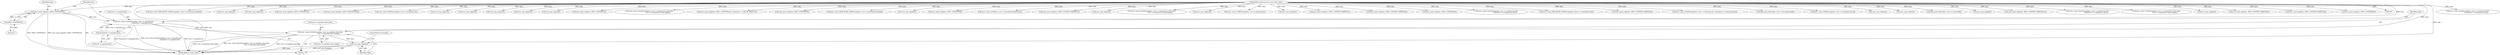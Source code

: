 digraph "1_samba_530d50a1abdcdf4d1775652d4c456c1274d83d8d_1@pointer" {
"1000209" [label="(Call,asn1_write_OctetString(data, tree->u.equality.value.data,\n                                     tree->u.equality.value.length))"];
"1000192" [label="(Call,asn1_write_OctetString(data, tree->u.equality.attr,\n                                     strlen(tree->u.equality.attr)))"];
"1000188" [label="(Call,asn1_push_tag(data, ASN1_CONTEXT(3)))"];
"1000108" [label="(MethodParameterIn,struct asn1_data *data)"];
"1000190" [label="(Call,ASN1_CONTEXT(3))"];
"1000201" [label="(Call,strlen(tree->u.equality.attr))"];
"1000229" [label="(Call,asn1_pop_tag(data))"];
"1000209" [label="(Call,asn1_write_OctetString(data, tree->u.equality.value.data,\n                                     tree->u.equality.value.length))"];
"1000493" [label="(Call,asn1_write_OctetString(data, tree->u.comparison.attr,\n                                     strlen(tree->u.comparison.attr)))"];
"1000116" [label="(Block,)"];
"1000294" [label="(Call,asn1_write_DATA_BLOB_LDAPString(data, tree->u.substring.chunks[i]))"];
"1000190" [label="(Call,ASN1_CONTEXT(3))"];
"1000560" [label="(Call,asn1_pop_tag(data))"];
"1000194" [label="(Call,tree->u.equality.attr)"];
"1000464" [label="(Call,asn1_pop_tag(data))"];
"1000192" [label="(Call,asn1_write_OctetString(data, tree->u.equality.attr,\n                                     strlen(tree->u.equality.attr)))"];
"1000378" [label="(Call,asn1_push_tag(data, ASN1_CONTEXT(5)))"];
"1000254" [label="(Call,asn1_push_tag(data, ASN1_SEQUENCE(0)))"];
"1000575" [label="(Call,asn1_write_LDAPString(data, tree->u.extended.attr))"];
"1000372" [label="(Call,asn1_pop_tag(data))"];
"1000220" [label="(Call,tree->u.equality.value.length)"];
"1000584" [label="(Call,asn1_pop_tag(data))"];
"1000600" [label="(Call,asn1_pop_tag(data))"];
"1000184" [label="(Call,asn1_pop_tag(data))"];
"1000210" [label="(Identifier,data)"];
"1000368" [label="(Call,asn1_pop_tag(data))"];
"1000166" [label="(Call,asn1_push_tag(data, ASN1_CONTEXT(2)))"];
"1000399" [label="(Call,asn1_write_OctetString(data, tree->u.comparison.value.data,\n                                     tree->u.comparison.value.length))"];
"1000119" [label="(Call,asn1_push_tag(data, ASN1_CONTEXT(tree->operation==LDB_OP_AND?0:1)))"];
"1000230" [label="(Identifier,data)"];
"1000534" [label="(Call,asn1_push_tag(data, ASN1_CONTEXT(9)))"];
"1000191" [label="(Literal,3)"];
"1000357" [label="(Call,asn1_write_DATA_BLOB_LDAPString(data, tree->u.substring.chunks[i]))"];
"1000162" [label="(Call,asn1_pop_tag(data))"];
"1000489" [label="(Call,asn1_push_tag(data, ASN1_CONTEXT(8)))"];
"1000211" [label="(Call,tree->u.equality.value.data)"];
"1000606" [label="(Call,asn1_write_uint8(data, tree->u.extended.dnAttributes))"];
"1000547" [label="(Call,asn1_push_tag(data, ASN1_CONTEXT_SIMPLE(1)))"];
"1000108" [label="(MethodParameterIn,struct asn1_data *data)"];
"1000419" [label="(Call,asn1_pop_tag(data))"];
"1000510" [label="(Call,asn1_write_OctetString(data, tree->u.comparison.value.data,\n                                     tree->u.comparison.value.length))"];
"1000615" [label="(Call,asn1_pop_tag(data))"];
"1000229" [label="(Call,asn1_pop_tag(data))"];
"1000472" [label="(Call,asn1_write_LDAPString(data, tree->u.present.attr))"];
"1000201" [label="(Call,strlen(tree->u.equality.attr))"];
"1000374" [label="(Call,asn1_pop_tag(data))"];
"1000468" [label="(Call,asn1_push_tag(data, ASN1_CONTEXT_SIMPLE(7)))"];
"1000571" [label="(Call,asn1_push_tag(data, ASN1_CONTEXT_SIMPLE(2)))"];
"1000189" [label="(Identifier,data)"];
"1000233" [label="(Call,asn1_push_tag(data, ASN1_CONTEXT(4)))"];
"1000382" [label="(Call,asn1_write_OctetString(data, tree->u.comparison.attr,\n                                     strlen(tree->u.comparison.attr)))"];
"1000590" [label="(Call,asn1_write_DATA_BLOB_LDAPString(data, &tree->u.extended.value))"];
"1000290" [label="(Call,asn1_push_tag(data, ASN1_CONTEXT_SIMPLE(0)))"];
"1000231" [label="(ControlStructure,break;)"];
"1000237" [label="(Call,asn1_write_OctetString(data, tree->u.substring.attr, strlen(tree->u.substring.attr)))"];
"1000148" [label="(Call,ldap_push_filter(data, tree->u.list.elements[i]))"];
"1000551" [label="(Call,asn1_write_LDAPString(data, tree->u.extended.rule_id))"];
"1000530" [label="(Call,asn1_pop_tag(data))"];
"1000617" [label="(Call,asn1_pop_tag(data))"];
"1000188" [label="(Call,asn1_push_tag(data, ASN1_CONTEXT(3)))"];
"1000172" [label="(Call,ldap_push_filter(data, tree->u.isnot.child))"];
"1000305" [label="(Call,asn1_pop_tag(data))"];
"1000353" [label="(Call,asn1_push_tag(data, ASN1_CONTEXT_SIMPLE(ctx)))"];
"1000427" [label="(Call,asn1_write_OctetString(data, tree->u.comparison.attr,\n                                     strlen(tree->u.comparison.attr)))"];
"1000444" [label="(Call,asn1_write_OctetString(data, tree->u.comparison.value.data,\n                                     tree->u.comparison.value.length))"];
"1000193" [label="(Identifier,data)"];
"1000481" [label="(Call,asn1_pop_tag(data))"];
"1000628" [label="(MethodReturn,static bool)"];
"1000586" [label="(Call,asn1_push_tag(data, ASN1_CONTEXT_SIMPLE(3)))"];
"1000602" [label="(Call,asn1_push_tag(data, ASN1_CONTEXT_SIMPLE(4)))"];
"1000202" [label="(Call,tree->u.equality.attr)"];
"1000423" [label="(Call,asn1_push_tag(data, ASN1_CONTEXT(6)))"];
"1000209" -> "1000116"  [label="AST: "];
"1000209" -> "1000220"  [label="CFG: "];
"1000210" -> "1000209"  [label="AST: "];
"1000211" -> "1000209"  [label="AST: "];
"1000220" -> "1000209"  [label="AST: "];
"1000230" -> "1000209"  [label="CFG: "];
"1000209" -> "1000628"  [label="DDG: asn1_write_OctetString(data, tree->u.equality.value.data,\n                                     tree->u.equality.value.length)"];
"1000209" -> "1000628"  [label="DDG: tree->u.equality.value.data"];
"1000209" -> "1000628"  [label="DDG: tree->u.equality.value.length"];
"1000192" -> "1000209"  [label="DDG: data"];
"1000108" -> "1000209"  [label="DDG: data"];
"1000209" -> "1000229"  [label="DDG: data"];
"1000192" -> "1000116"  [label="AST: "];
"1000192" -> "1000201"  [label="CFG: "];
"1000193" -> "1000192"  [label="AST: "];
"1000194" -> "1000192"  [label="AST: "];
"1000201" -> "1000192"  [label="AST: "];
"1000210" -> "1000192"  [label="CFG: "];
"1000192" -> "1000628"  [label="DDG: tree->u.equality.attr"];
"1000192" -> "1000628"  [label="DDG: strlen(tree->u.equality.attr)"];
"1000192" -> "1000628"  [label="DDG: asn1_write_OctetString(data, tree->u.equality.attr,\n                                     strlen(tree->u.equality.attr))"];
"1000188" -> "1000192"  [label="DDG: data"];
"1000108" -> "1000192"  [label="DDG: data"];
"1000201" -> "1000192"  [label="DDG: tree->u.equality.attr"];
"1000188" -> "1000116"  [label="AST: "];
"1000188" -> "1000190"  [label="CFG: "];
"1000189" -> "1000188"  [label="AST: "];
"1000190" -> "1000188"  [label="AST: "];
"1000193" -> "1000188"  [label="CFG: "];
"1000188" -> "1000628"  [label="DDG: asn1_push_tag(data, ASN1_CONTEXT(3))"];
"1000188" -> "1000628"  [label="DDG: ASN1_CONTEXT(3)"];
"1000108" -> "1000188"  [label="DDG: data"];
"1000190" -> "1000188"  [label="DDG: 3"];
"1000108" -> "1000107"  [label="AST: "];
"1000108" -> "1000628"  [label="DDG: data"];
"1000108" -> "1000119"  [label="DDG: data"];
"1000108" -> "1000148"  [label="DDG: data"];
"1000108" -> "1000162"  [label="DDG: data"];
"1000108" -> "1000166"  [label="DDG: data"];
"1000108" -> "1000172"  [label="DDG: data"];
"1000108" -> "1000184"  [label="DDG: data"];
"1000108" -> "1000229"  [label="DDG: data"];
"1000108" -> "1000233"  [label="DDG: data"];
"1000108" -> "1000237"  [label="DDG: data"];
"1000108" -> "1000254"  [label="DDG: data"];
"1000108" -> "1000290"  [label="DDG: data"];
"1000108" -> "1000294"  [label="DDG: data"];
"1000108" -> "1000305"  [label="DDG: data"];
"1000108" -> "1000353"  [label="DDG: data"];
"1000108" -> "1000357"  [label="DDG: data"];
"1000108" -> "1000368"  [label="DDG: data"];
"1000108" -> "1000372"  [label="DDG: data"];
"1000108" -> "1000374"  [label="DDG: data"];
"1000108" -> "1000378"  [label="DDG: data"];
"1000108" -> "1000382"  [label="DDG: data"];
"1000108" -> "1000399"  [label="DDG: data"];
"1000108" -> "1000419"  [label="DDG: data"];
"1000108" -> "1000423"  [label="DDG: data"];
"1000108" -> "1000427"  [label="DDG: data"];
"1000108" -> "1000444"  [label="DDG: data"];
"1000108" -> "1000464"  [label="DDG: data"];
"1000108" -> "1000468"  [label="DDG: data"];
"1000108" -> "1000472"  [label="DDG: data"];
"1000108" -> "1000481"  [label="DDG: data"];
"1000108" -> "1000489"  [label="DDG: data"];
"1000108" -> "1000493"  [label="DDG: data"];
"1000108" -> "1000510"  [label="DDG: data"];
"1000108" -> "1000530"  [label="DDG: data"];
"1000108" -> "1000534"  [label="DDG: data"];
"1000108" -> "1000547"  [label="DDG: data"];
"1000108" -> "1000551"  [label="DDG: data"];
"1000108" -> "1000560"  [label="DDG: data"];
"1000108" -> "1000571"  [label="DDG: data"];
"1000108" -> "1000575"  [label="DDG: data"];
"1000108" -> "1000584"  [label="DDG: data"];
"1000108" -> "1000586"  [label="DDG: data"];
"1000108" -> "1000590"  [label="DDG: data"];
"1000108" -> "1000600"  [label="DDG: data"];
"1000108" -> "1000602"  [label="DDG: data"];
"1000108" -> "1000606"  [label="DDG: data"];
"1000108" -> "1000615"  [label="DDG: data"];
"1000108" -> "1000617"  [label="DDG: data"];
"1000190" -> "1000191"  [label="CFG: "];
"1000191" -> "1000190"  [label="AST: "];
"1000201" -> "1000202"  [label="CFG: "];
"1000202" -> "1000201"  [label="AST: "];
"1000229" -> "1000116"  [label="AST: "];
"1000229" -> "1000230"  [label="CFG: "];
"1000230" -> "1000229"  [label="AST: "];
"1000231" -> "1000229"  [label="CFG: "];
"1000229" -> "1000628"  [label="DDG: asn1_pop_tag(data)"];
"1000229" -> "1000628"  [label="DDG: data"];
}
